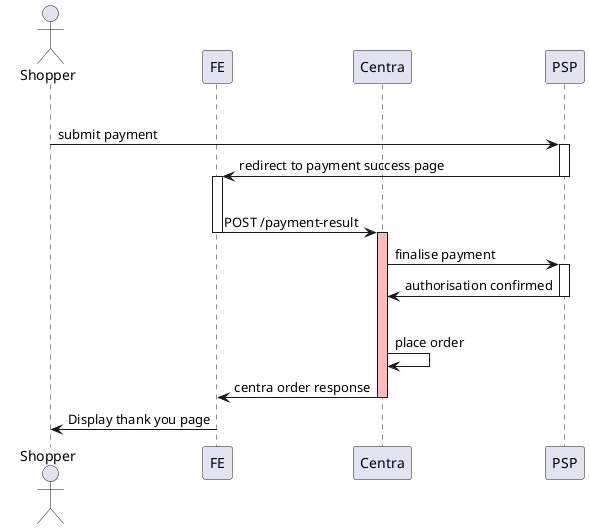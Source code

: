 @startuml

actor Shopper
participant FE
participant Centra
participant PSP

group Payment result handling

Shopper -> PSP: submit payment
activate PSP

PSP -> FE: redirect to payment success page
deactivate PSP
activate FE

|||

FE -> Centra: POST /payment-result
deactivate FE

activate Centra #FFBBBB
Centra -> PSP: finalise payment


activate PSP
PSP -> Centra: authorisation confirmed

deactivate PSP
|||
Centra -> Centra: place order

Centra -> FE: centra order response

deactivate Centra
FE -> Shopper: Display thank you page

@enduml
